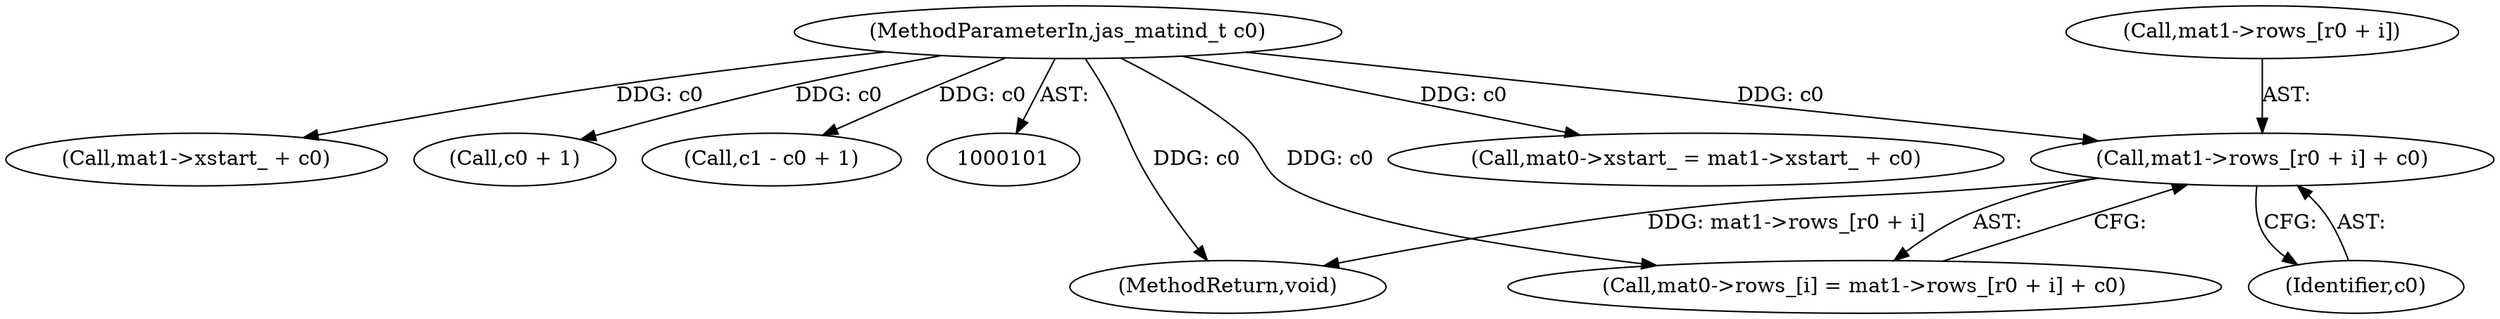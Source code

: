 digraph "0_jasper_d42b2388f7f8e0332c846675133acea151fc557a_17@array" {
"1000213" [label="(Call,mat1->rows_[r0 + i] + c0)"];
"1000105" [label="(MethodParameterIn,jas_matind_t c0)"];
"1000222" [label="(Call,mat0->xstart_ = mat1->xstart_ + c0)"];
"1000226" [label="(Call,mat1->xstart_ + c0)"];
"1000214" [label="(Call,mat1->rows_[r0 + i])"];
"1000262" [label="(MethodReturn,void)"];
"1000171" [label="(Call,c0 + 1)"];
"1000213" [label="(Call,mat1->rows_[r0 + i] + c0)"];
"1000105" [label="(MethodParameterIn,jas_matind_t c0)"];
"1000169" [label="(Call,c1 - c0 + 1)"];
"1000221" [label="(Identifier,c0)"];
"1000207" [label="(Call,mat0->rows_[i] = mat1->rows_[r0 + i] + c0)"];
"1000213" -> "1000207"  [label="AST: "];
"1000213" -> "1000221"  [label="CFG: "];
"1000214" -> "1000213"  [label="AST: "];
"1000221" -> "1000213"  [label="AST: "];
"1000207" -> "1000213"  [label="CFG: "];
"1000213" -> "1000262"  [label="DDG: mat1->rows_[r0 + i]"];
"1000105" -> "1000213"  [label="DDG: c0"];
"1000105" -> "1000101"  [label="AST: "];
"1000105" -> "1000262"  [label="DDG: c0"];
"1000105" -> "1000169"  [label="DDG: c0"];
"1000105" -> "1000171"  [label="DDG: c0"];
"1000105" -> "1000207"  [label="DDG: c0"];
"1000105" -> "1000222"  [label="DDG: c0"];
"1000105" -> "1000226"  [label="DDG: c0"];
}
